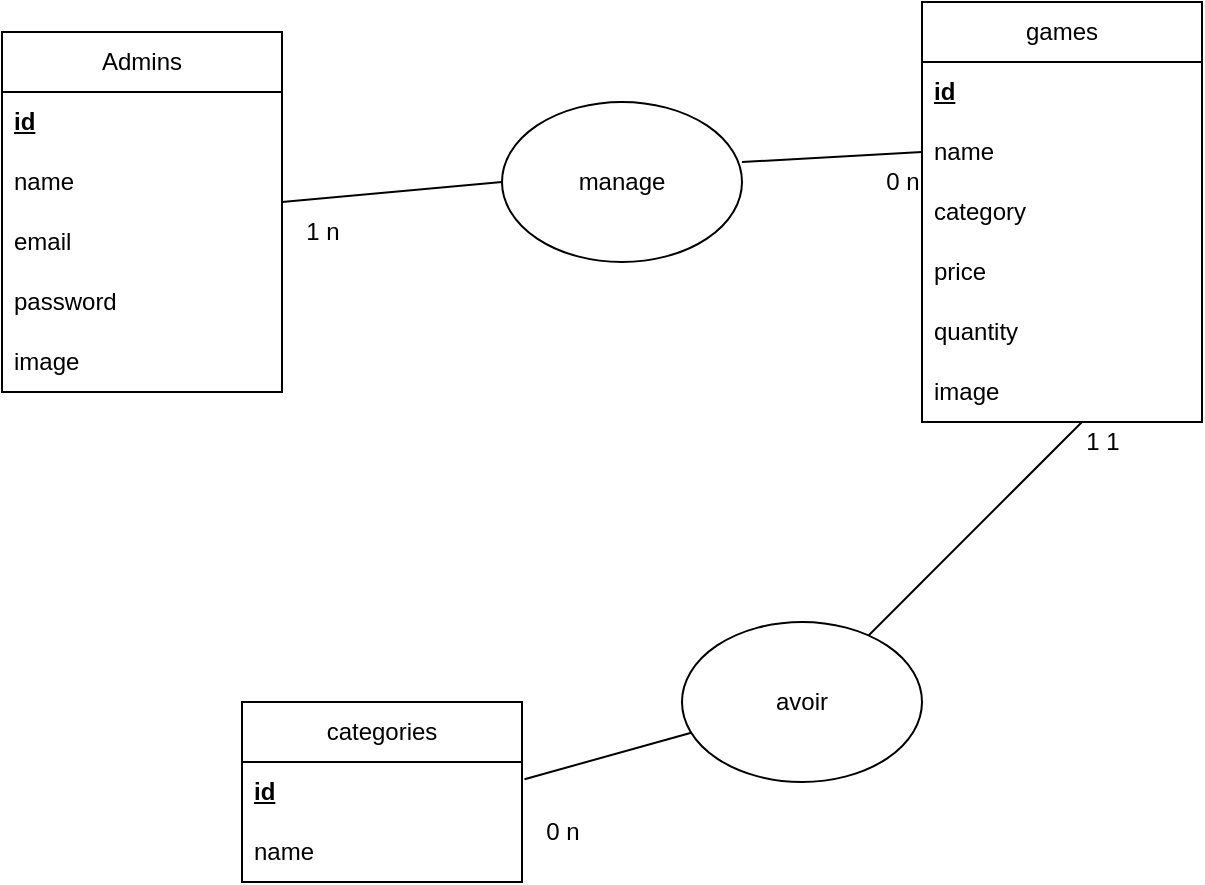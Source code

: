 <mxfile version="20.5.3" type="device"><diagram id="zNoLmbfTv3kNYUQAwx0F" name="Page-1"><mxGraphModel dx="1038" dy="547" grid="1" gridSize="10" guides="1" tooltips="1" connect="1" arrows="1" fold="1" page="1" pageScale="1" pageWidth="827" pageHeight="1169" math="0" shadow="0"><root><mxCell id="0"/><mxCell id="1" parent="0"/><mxCell id="z5sxy22qaWAS6PCXNKnN-2" value="Admins" style="swimlane;fontStyle=0;childLayout=stackLayout;horizontal=1;startSize=30;horizontalStack=0;resizeParent=1;resizeParentMax=0;resizeLast=0;collapsible=1;marginBottom=0;whiteSpace=wrap;html=1;" vertex="1" parent="1"><mxGeometry x="120" y="355" width="140" height="180" as="geometry"/></mxCell><mxCell id="z5sxy22qaWAS6PCXNKnN-3" value="&lt;u&gt;&lt;b&gt;id&lt;/b&gt;&lt;/u&gt;" style="text;strokeColor=none;fillColor=none;align=left;verticalAlign=middle;spacingLeft=4;spacingRight=4;overflow=hidden;points=[[0,0.5],[1,0.5]];portConstraint=eastwest;rotatable=0;whiteSpace=wrap;html=1;" vertex="1" parent="z5sxy22qaWAS6PCXNKnN-2"><mxGeometry y="30" width="140" height="30" as="geometry"/></mxCell><mxCell id="z5sxy22qaWAS6PCXNKnN-4" value="name" style="text;strokeColor=none;fillColor=none;align=left;verticalAlign=middle;spacingLeft=4;spacingRight=4;overflow=hidden;points=[[0,0.5],[1,0.5]];portConstraint=eastwest;rotatable=0;whiteSpace=wrap;html=1;" vertex="1" parent="z5sxy22qaWAS6PCXNKnN-2"><mxGeometry y="60" width="140" height="30" as="geometry"/></mxCell><mxCell id="z5sxy22qaWAS6PCXNKnN-5" value="email" style="text;strokeColor=none;fillColor=none;align=left;verticalAlign=middle;spacingLeft=4;spacingRight=4;overflow=hidden;points=[[0,0.5],[1,0.5]];portConstraint=eastwest;rotatable=0;whiteSpace=wrap;html=1;" vertex="1" parent="z5sxy22qaWAS6PCXNKnN-2"><mxGeometry y="90" width="140" height="30" as="geometry"/></mxCell><mxCell id="z5sxy22qaWAS6PCXNKnN-6" value="password" style="text;strokeColor=none;fillColor=none;align=left;verticalAlign=middle;spacingLeft=4;spacingRight=4;overflow=hidden;points=[[0,0.5],[1,0.5]];portConstraint=eastwest;rotatable=0;whiteSpace=wrap;html=1;" vertex="1" parent="z5sxy22qaWAS6PCXNKnN-2"><mxGeometry y="120" width="140" height="30" as="geometry"/></mxCell><mxCell id="z5sxy22qaWAS6PCXNKnN-19" value="image" style="text;strokeColor=none;fillColor=none;align=left;verticalAlign=middle;spacingLeft=4;spacingRight=4;overflow=hidden;points=[[0,0.5],[1,0.5]];portConstraint=eastwest;rotatable=0;whiteSpace=wrap;html=1;" vertex="1" parent="z5sxy22qaWAS6PCXNKnN-2"><mxGeometry y="150" width="140" height="30" as="geometry"/></mxCell><mxCell id="z5sxy22qaWAS6PCXNKnN-7" value="games" style="swimlane;fontStyle=0;childLayout=stackLayout;horizontal=1;startSize=30;horizontalStack=0;resizeParent=1;resizeParentMax=0;resizeLast=0;collapsible=1;marginBottom=0;whiteSpace=wrap;html=1;" vertex="1" parent="1"><mxGeometry x="580" y="340" width="140" height="210" as="geometry"/></mxCell><mxCell id="z5sxy22qaWAS6PCXNKnN-8" value="&lt;b&gt;&lt;u&gt;id&lt;/u&gt;&lt;/b&gt;" style="text;strokeColor=none;fillColor=none;align=left;verticalAlign=middle;spacingLeft=4;spacingRight=4;overflow=hidden;points=[[0,0.5],[1,0.5]];portConstraint=eastwest;rotatable=0;whiteSpace=wrap;html=1;" vertex="1" parent="z5sxy22qaWAS6PCXNKnN-7"><mxGeometry y="30" width="140" height="30" as="geometry"/></mxCell><mxCell id="z5sxy22qaWAS6PCXNKnN-9" value="name" style="text;strokeColor=none;fillColor=none;align=left;verticalAlign=middle;spacingLeft=4;spacingRight=4;overflow=hidden;points=[[0,0.5],[1,0.5]];portConstraint=eastwest;rotatable=0;whiteSpace=wrap;html=1;" vertex="1" parent="z5sxy22qaWAS6PCXNKnN-7"><mxGeometry y="60" width="140" height="30" as="geometry"/></mxCell><mxCell id="z5sxy22qaWAS6PCXNKnN-10" value="category" style="text;strokeColor=none;fillColor=none;align=left;verticalAlign=middle;spacingLeft=4;spacingRight=4;overflow=hidden;points=[[0,0.5],[1,0.5]];portConstraint=eastwest;rotatable=0;whiteSpace=wrap;html=1;" vertex="1" parent="z5sxy22qaWAS6PCXNKnN-7"><mxGeometry y="90" width="140" height="30" as="geometry"/></mxCell><mxCell id="z5sxy22qaWAS6PCXNKnN-11" value="price" style="text;strokeColor=none;fillColor=none;align=left;verticalAlign=middle;spacingLeft=4;spacingRight=4;overflow=hidden;points=[[0,0.5],[1,0.5]];portConstraint=eastwest;rotatable=0;whiteSpace=wrap;html=1;" vertex="1" parent="z5sxy22qaWAS6PCXNKnN-7"><mxGeometry y="120" width="140" height="30" as="geometry"/></mxCell><mxCell id="z5sxy22qaWAS6PCXNKnN-12" value="quantity" style="text;strokeColor=none;fillColor=none;align=left;verticalAlign=middle;spacingLeft=4;spacingRight=4;overflow=hidden;points=[[0,0.5],[1,0.5]];portConstraint=eastwest;rotatable=0;whiteSpace=wrap;html=1;" vertex="1" parent="z5sxy22qaWAS6PCXNKnN-7"><mxGeometry y="150" width="140" height="30" as="geometry"/></mxCell><mxCell id="z5sxy22qaWAS6PCXNKnN-20" value="image" style="text;strokeColor=none;fillColor=none;align=left;verticalAlign=middle;spacingLeft=4;spacingRight=4;overflow=hidden;points=[[0,0.5],[1,0.5]];portConstraint=eastwest;rotatable=0;whiteSpace=wrap;html=1;" vertex="1" parent="z5sxy22qaWAS6PCXNKnN-7"><mxGeometry y="180" width="140" height="30" as="geometry"/></mxCell><mxCell id="z5sxy22qaWAS6PCXNKnN-13" value="manage" style="ellipse;whiteSpace=wrap;html=1;" vertex="1" parent="1"><mxGeometry x="370" y="390" width="120" height="80" as="geometry"/></mxCell><mxCell id="z5sxy22qaWAS6PCXNKnN-14" value="" style="endArrow=none;html=1;rounded=0;entryX=0;entryY=0.5;entryDx=0;entryDy=0;" edge="1" parent="1" target="z5sxy22qaWAS6PCXNKnN-13"><mxGeometry width="50" height="50" relative="1" as="geometry"><mxPoint x="260" y="440" as="sourcePoint"/><mxPoint x="310" y="390" as="targetPoint"/></mxGeometry></mxCell><mxCell id="z5sxy22qaWAS6PCXNKnN-15" value="" style="endArrow=none;html=1;rounded=0;entryX=0;entryY=0.5;entryDx=0;entryDy=0;" edge="1" parent="1" target="z5sxy22qaWAS6PCXNKnN-9"><mxGeometry width="50" height="50" relative="1" as="geometry"><mxPoint x="490" y="420" as="sourcePoint"/><mxPoint x="580" y="410" as="targetPoint"/></mxGeometry></mxCell><mxCell id="z5sxy22qaWAS6PCXNKnN-16" value="1 n" style="text;html=1;align=center;verticalAlign=middle;resizable=0;points=[];autosize=1;strokeColor=none;fillColor=none;" vertex="1" parent="1"><mxGeometry x="260" y="440" width="40" height="30" as="geometry"/></mxCell><mxCell id="z5sxy22qaWAS6PCXNKnN-18" value="0 n" style="text;html=1;align=center;verticalAlign=middle;resizable=0;points=[];autosize=1;strokeColor=none;fillColor=none;" vertex="1" parent="1"><mxGeometry x="550" y="415" width="40" height="30" as="geometry"/></mxCell><mxCell id="z5sxy22qaWAS6PCXNKnN-21" value="categories" style="swimlane;fontStyle=0;childLayout=stackLayout;horizontal=1;startSize=30;horizontalStack=0;resizeParent=1;resizeParentMax=0;resizeLast=0;collapsible=1;marginBottom=0;whiteSpace=wrap;html=1;" vertex="1" parent="1"><mxGeometry x="240" y="690" width="140" height="90" as="geometry"/></mxCell><mxCell id="z5sxy22qaWAS6PCXNKnN-36" value="&lt;b&gt;&lt;u&gt;id&lt;/u&gt;&lt;/b&gt;" style="text;strokeColor=none;fillColor=none;align=left;verticalAlign=middle;spacingLeft=4;spacingRight=4;overflow=hidden;points=[[0,0.5],[1,0.5]];portConstraint=eastwest;rotatable=0;whiteSpace=wrap;html=1;" vertex="1" parent="z5sxy22qaWAS6PCXNKnN-21"><mxGeometry y="30" width="140" height="30" as="geometry"/></mxCell><mxCell id="z5sxy22qaWAS6PCXNKnN-22" value="name" style="text;strokeColor=none;fillColor=none;align=left;verticalAlign=middle;spacingLeft=4;spacingRight=4;overflow=hidden;points=[[0,0.5],[1,0.5]];portConstraint=eastwest;rotatable=0;whiteSpace=wrap;html=1;" vertex="1" parent="z5sxy22qaWAS6PCXNKnN-21"><mxGeometry y="60" width="140" height="30" as="geometry"/></mxCell><mxCell id="z5sxy22qaWAS6PCXNKnN-30" style="rounded=0;orthogonalLoop=1;jettySize=auto;html=1;endArrow=none;endFill=0;" edge="1" parent="1" source="z5sxy22qaWAS6PCXNKnN-29"><mxGeometry relative="1" as="geometry"><mxPoint x="660" y="550" as="targetPoint"/></mxGeometry></mxCell><mxCell id="z5sxy22qaWAS6PCXNKnN-33" style="edgeStyle=none;rounded=0;orthogonalLoop=1;jettySize=auto;html=1;entryX=1.009;entryY=0.287;entryDx=0;entryDy=0;endArrow=none;endFill=0;entryPerimeter=0;" edge="1" parent="1" source="z5sxy22qaWAS6PCXNKnN-29" target="z5sxy22qaWAS6PCXNKnN-36"><mxGeometry relative="1" as="geometry"><mxPoint x="380" y="745" as="targetPoint"/></mxGeometry></mxCell><mxCell id="z5sxy22qaWAS6PCXNKnN-29" value="avoir" style="ellipse;whiteSpace=wrap;html=1;" vertex="1" parent="1"><mxGeometry x="460" y="650" width="120" height="80" as="geometry"/></mxCell><mxCell id="z5sxy22qaWAS6PCXNKnN-34" value="1 1" style="text;html=1;align=center;verticalAlign=middle;resizable=0;points=[];autosize=1;strokeColor=none;fillColor=none;" vertex="1" parent="1"><mxGeometry x="650" y="545" width="40" height="30" as="geometry"/></mxCell><mxCell id="z5sxy22qaWAS6PCXNKnN-35" value="0 n" style="text;html=1;align=center;verticalAlign=middle;resizable=0;points=[];autosize=1;strokeColor=none;fillColor=none;" vertex="1" parent="1"><mxGeometry x="380" y="740" width="40" height="30" as="geometry"/></mxCell></root></mxGraphModel></diagram></mxfile>